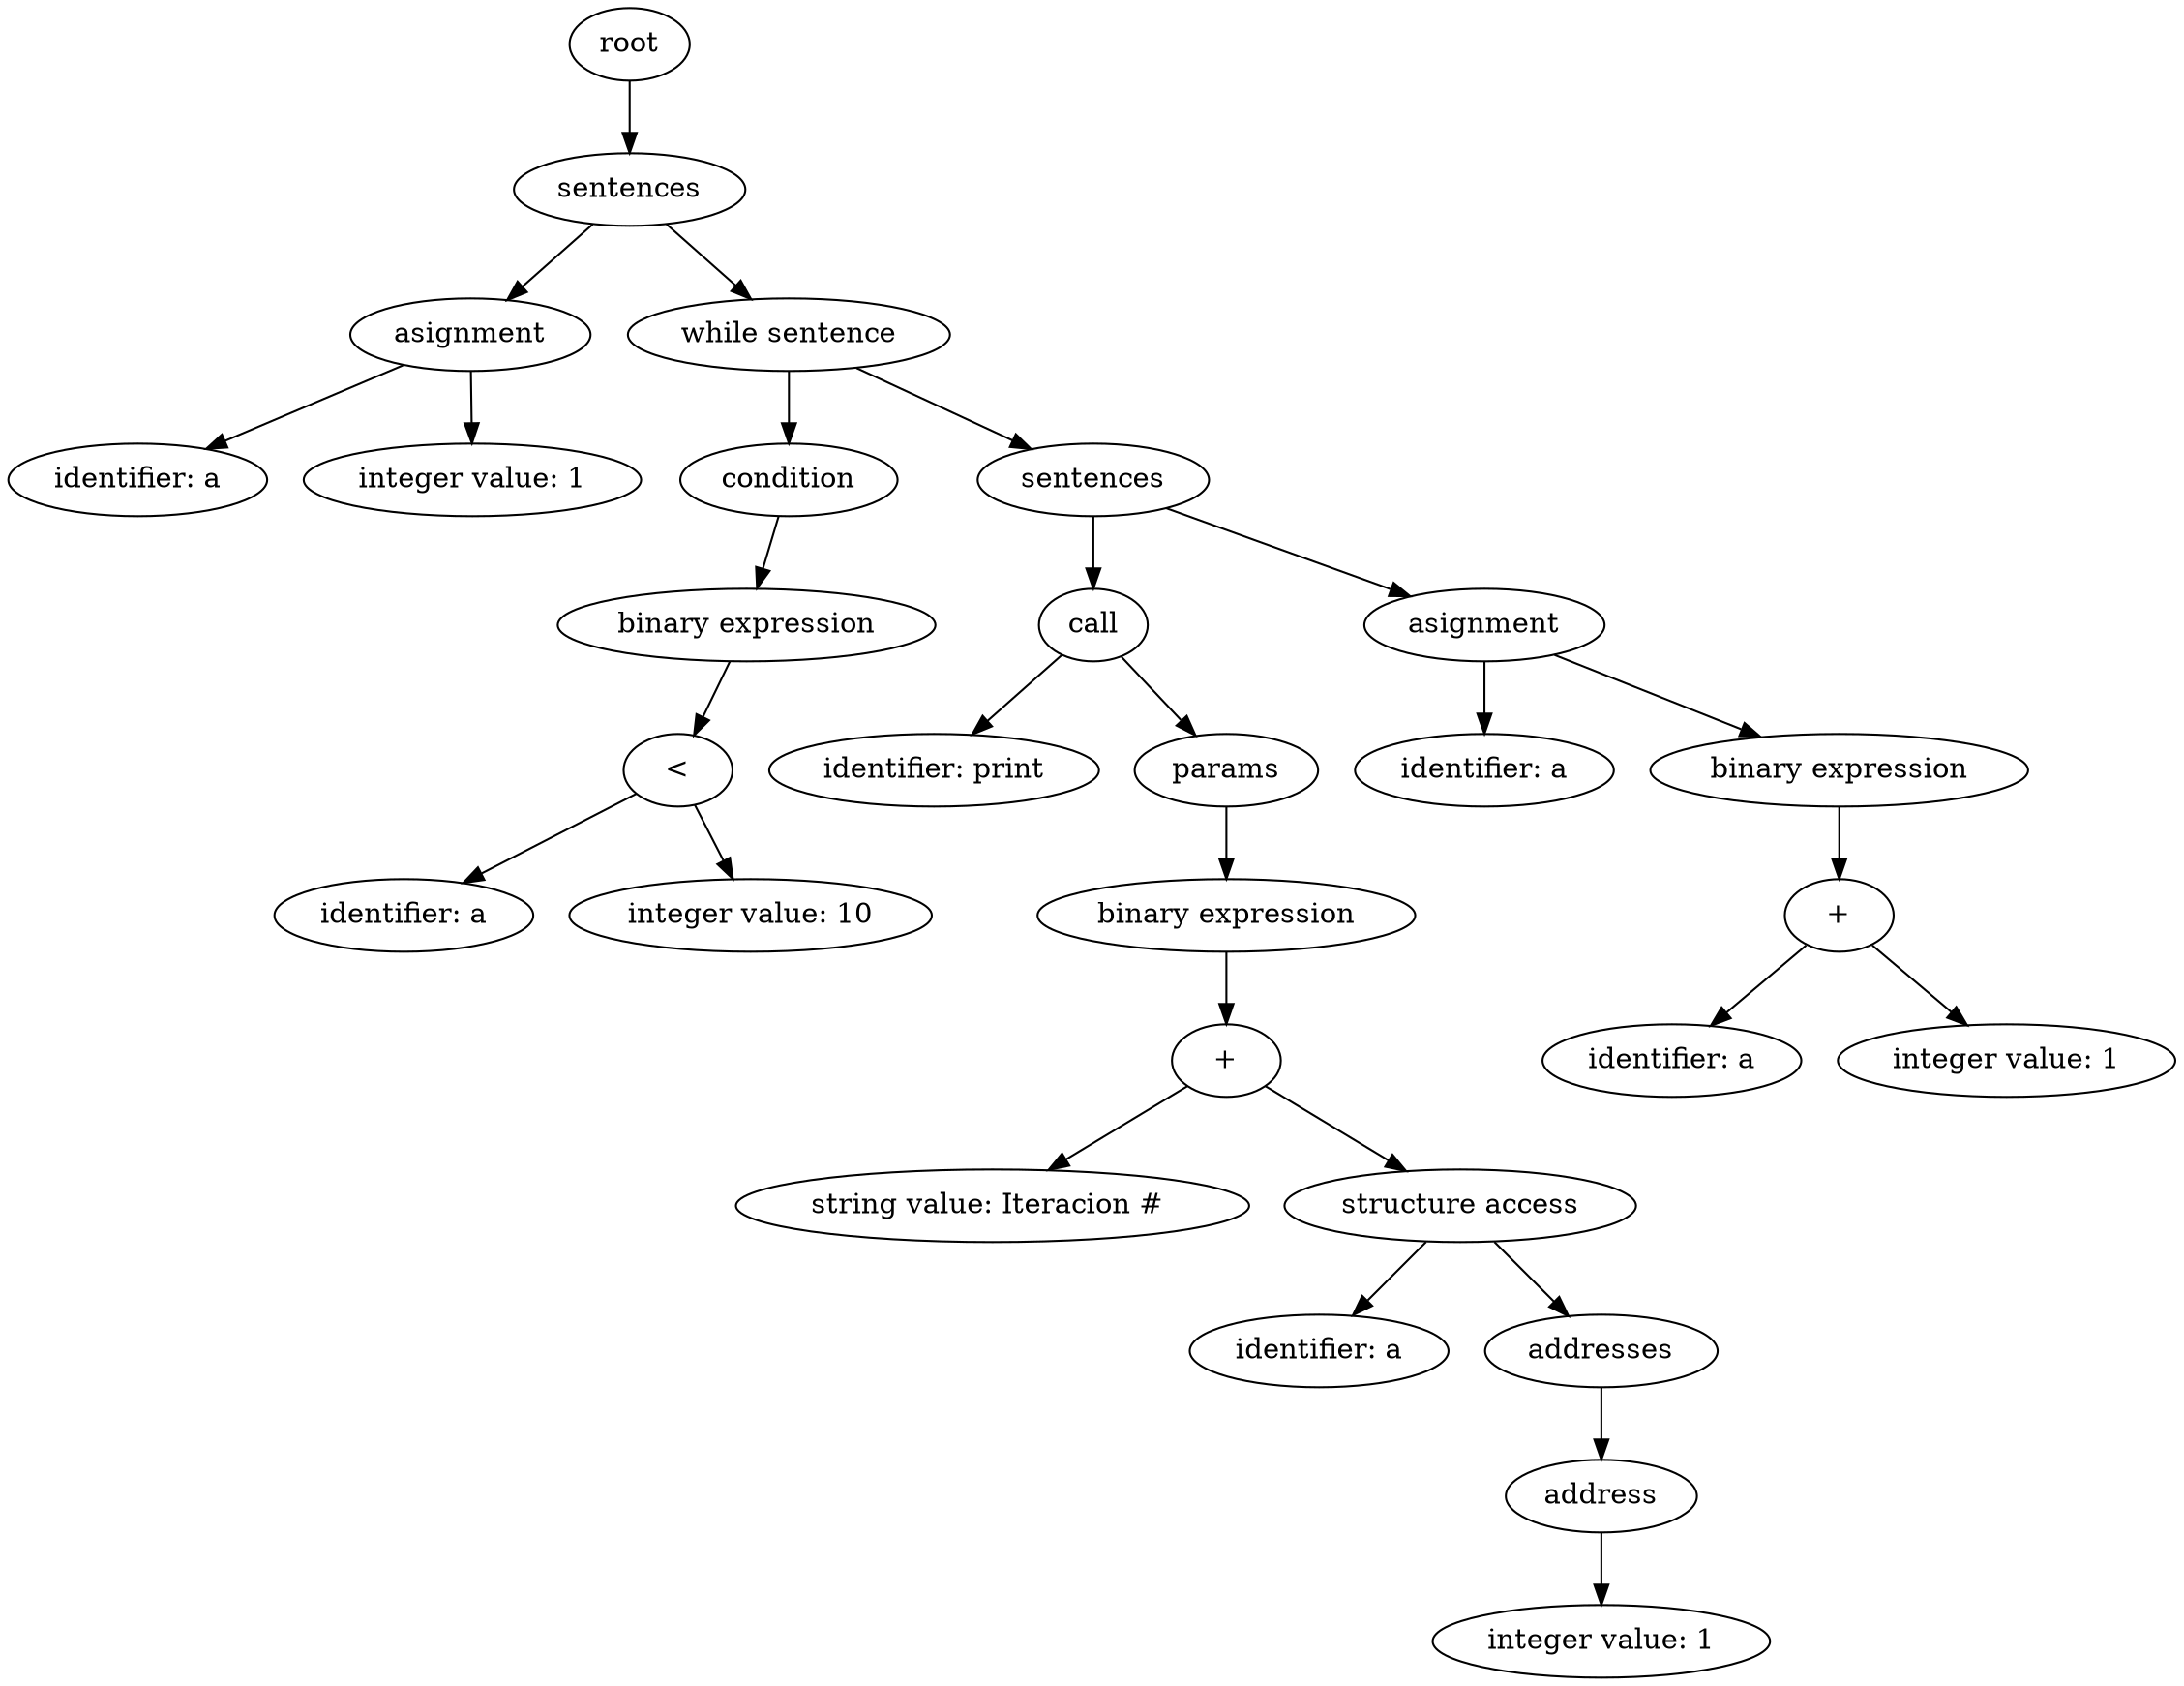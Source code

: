 digraph G{nodo0[label="root"];
node1[label="sentences"];
nodo0->node1;
node2[label="asignment"];
node1->node2;
node3[label="identifier: a"];
node2->node3;
node4[label="integer value: 1"];
node2->node4;
node5[label="while sentence"];
node1->node5;
node6[label="condition"];
node5->node6;
node7[label="binary expression"];
node6->node7;
node8[label="<"];
node7->node8;
node9[label="identifier: a"];
node8->node9;
node10[label="integer value: 10"];
node8->node10;
node11[label="sentences"];
node5->node11;
node12[label="call"];
node11->node12;
node13[label="identifier: print"];
node12->node13;
node14[label="params"];
node12->node14;
node15[label="binary expression"];
node14->node15;
node16[label="+"];
node15->node16;
node17[label="string value: Iteracion # "];
node16->node17;
node18[label="structure access"];
node16->node18;
node19[label="identifier: a"];
node18->node19;
node20[label="addresses"];
node18->node20;
node21[label="address"];
node20->node21;
node22[label="integer value: 1"];
node21->node22;
node23[label="asignment"];
node11->node23;
node24[label="identifier: a"];
node23->node24;
node25[label="binary expression"];
node23->node25;
node26[label="+"];
node25->node26;
node27[label="identifier: a"];
node26->node27;
node28[label="integer value: 1"];
node26->node28;
}